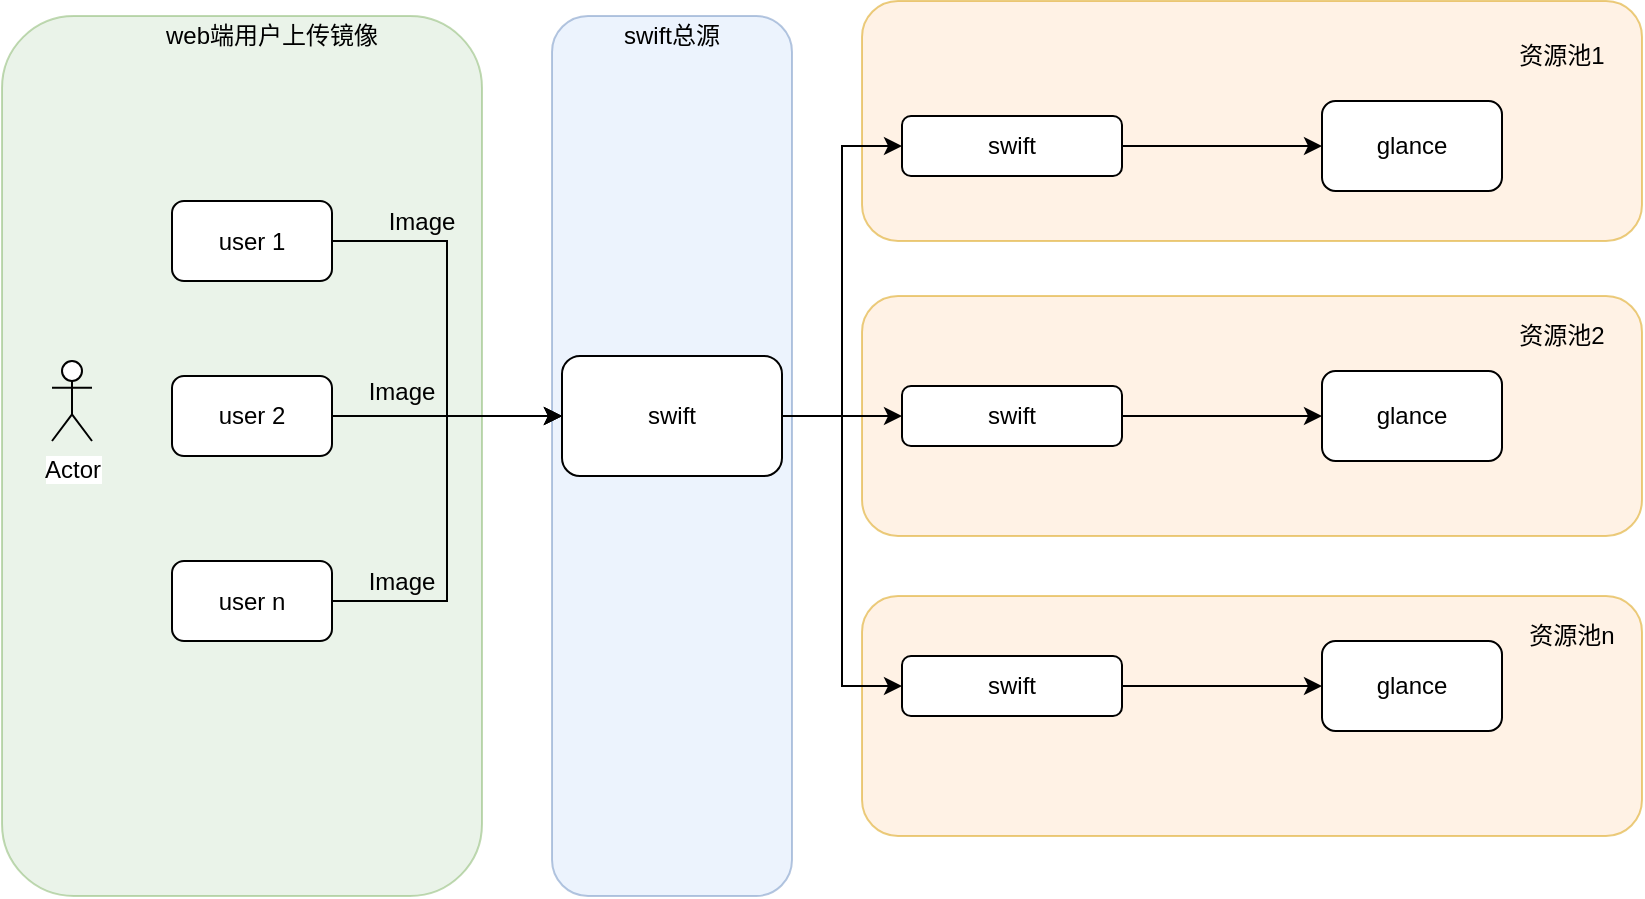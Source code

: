 <mxfile version="13.3.1" type="github"><diagram id="STsNlwWA2mU9BVxa442Y" name="第 1 页"><mxGraphModel dx="946" dy="542" grid="1" gridSize="10" guides="1" tooltips="1" connect="1" arrows="1" fold="1" page="1" pageScale="1" pageWidth="3300" pageHeight="2339" math="0" shadow="0"><root><mxCell id="0"/><mxCell id="1" parent="0"/><mxCell id="wDtJiQw_5tPMA2sHA9_4-37" value="" style="rounded=1;whiteSpace=wrap;html=1;strokeWidth=1;opacity=50;fillColor=#ffe6cc;strokeColor=#d79b00;" vertex="1" parent="1"><mxGeometry x="640" y="480" width="390" height="120" as="geometry"/></mxCell><mxCell id="wDtJiQw_5tPMA2sHA9_4-36" value="" style="rounded=1;whiteSpace=wrap;html=1;strokeWidth=1;opacity=50;fillColor=#ffe6cc;strokeColor=#d79b00;" vertex="1" parent="1"><mxGeometry x="640" y="330" width="390" height="120" as="geometry"/></mxCell><mxCell id="wDtJiQw_5tPMA2sHA9_4-26" value="" style="rounded=1;whiteSpace=wrap;html=1;strokeWidth=1;opacity=50;fillColor=#ffe6cc;strokeColor=#d79b00;" vertex="1" parent="1"><mxGeometry x="640" y="182.5" width="390" height="120" as="geometry"/></mxCell><mxCell id="wDtJiQw_5tPMA2sHA9_4-24" value="" style="rounded=1;whiteSpace=wrap;html=1;strokeWidth=1;opacity=50;fillColor=#dae8fc;strokeColor=#6c8ebf;" vertex="1" parent="1"><mxGeometry x="485" y="190" width="120" height="440" as="geometry"/></mxCell><mxCell id="wDtJiQw_5tPMA2sHA9_4-20" value="" style="rounded=1;whiteSpace=wrap;html=1;opacity=50;fillColor=#d5e8d4;strokeColor=#82b366;" vertex="1" parent="1"><mxGeometry x="210" y="190" width="240" height="440" as="geometry"/></mxCell><mxCell id="wDtJiQw_5tPMA2sHA9_4-12" style="edgeStyle=orthogonalEdgeStyle;rounded=0;orthogonalLoop=1;jettySize=auto;html=1;entryX=0;entryY=0.5;entryDx=0;entryDy=0;" edge="1" parent="1" source="wDtJiQw_5tPMA2sHA9_4-1" target="wDtJiQw_5tPMA2sHA9_4-9"><mxGeometry relative="1" as="geometry"/></mxCell><mxCell id="wDtJiQw_5tPMA2sHA9_4-13" style="edgeStyle=orthogonalEdgeStyle;rounded=0;orthogonalLoop=1;jettySize=auto;html=1;entryX=0;entryY=0.5;entryDx=0;entryDy=0;" edge="1" parent="1" source="wDtJiQw_5tPMA2sHA9_4-1" target="wDtJiQw_5tPMA2sHA9_4-10"><mxGeometry relative="1" as="geometry"/></mxCell><mxCell id="wDtJiQw_5tPMA2sHA9_4-14" style="edgeStyle=orthogonalEdgeStyle;rounded=0;orthogonalLoop=1;jettySize=auto;html=1;entryX=0;entryY=0.5;entryDx=0;entryDy=0;" edge="1" parent="1" source="wDtJiQw_5tPMA2sHA9_4-1" target="wDtJiQw_5tPMA2sHA9_4-11"><mxGeometry relative="1" as="geometry"/></mxCell><mxCell id="wDtJiQw_5tPMA2sHA9_4-1" value="swift" style="rounded=1;whiteSpace=wrap;html=1;" vertex="1" parent="1"><mxGeometry x="490" y="360" width="110" height="60" as="geometry"/></mxCell><mxCell id="wDtJiQw_5tPMA2sHA9_4-5" style="edgeStyle=orthogonalEdgeStyle;rounded=0;orthogonalLoop=1;jettySize=auto;html=1;entryX=0;entryY=0.5;entryDx=0;entryDy=0;" edge="1" parent="1" source="wDtJiQw_5tPMA2sHA9_4-2" target="wDtJiQw_5tPMA2sHA9_4-1"><mxGeometry relative="1" as="geometry"><mxPoint x="455" y="392.5" as="targetPoint"/></mxGeometry></mxCell><mxCell id="wDtJiQw_5tPMA2sHA9_4-2" value="user 1" style="rounded=1;whiteSpace=wrap;html=1;" vertex="1" parent="1"><mxGeometry x="295" y="282.5" width="80" height="40" as="geometry"/></mxCell><mxCell id="wDtJiQw_5tPMA2sHA9_4-6" style="edgeStyle=orthogonalEdgeStyle;rounded=0;orthogonalLoop=1;jettySize=auto;html=1;entryX=0;entryY=0.5;entryDx=0;entryDy=0;" edge="1" parent="1" source="wDtJiQw_5tPMA2sHA9_4-3" target="wDtJiQw_5tPMA2sHA9_4-1"><mxGeometry relative="1" as="geometry"><mxPoint x="455" y="392.5" as="targetPoint"/></mxGeometry></mxCell><mxCell id="wDtJiQw_5tPMA2sHA9_4-3" value="user 2" style="rounded=1;whiteSpace=wrap;html=1;" vertex="1" parent="1"><mxGeometry x="295" y="370" width="80" height="40" as="geometry"/></mxCell><mxCell id="wDtJiQw_5tPMA2sHA9_4-8" style="edgeStyle=orthogonalEdgeStyle;rounded=0;orthogonalLoop=1;jettySize=auto;html=1;entryX=0;entryY=0.5;entryDx=0;entryDy=0;" edge="1" parent="1" source="wDtJiQw_5tPMA2sHA9_4-4" target="wDtJiQw_5tPMA2sHA9_4-1"><mxGeometry relative="1" as="geometry"><mxPoint x="455" y="392.5" as="targetPoint"/></mxGeometry></mxCell><mxCell id="wDtJiQw_5tPMA2sHA9_4-4" value="user n" style="rounded=1;whiteSpace=wrap;html=1;" vertex="1" parent="1"><mxGeometry x="295" y="462.5" width="80" height="40" as="geometry"/></mxCell><mxCell id="wDtJiQw_5tPMA2sHA9_4-28" style="edgeStyle=orthogonalEdgeStyle;rounded=0;orthogonalLoop=1;jettySize=auto;html=1;entryX=0;entryY=0.5;entryDx=0;entryDy=0;" edge="1" parent="1" source="wDtJiQw_5tPMA2sHA9_4-9" target="wDtJiQw_5tPMA2sHA9_4-15"><mxGeometry relative="1" as="geometry"/></mxCell><mxCell id="wDtJiQw_5tPMA2sHA9_4-9" value="swift" style="rounded=1;whiteSpace=wrap;html=1;" vertex="1" parent="1"><mxGeometry x="660" y="240" width="110" height="30" as="geometry"/></mxCell><mxCell id="wDtJiQw_5tPMA2sHA9_4-29" style="edgeStyle=orthogonalEdgeStyle;rounded=0;orthogonalLoop=1;jettySize=auto;html=1;entryX=0;entryY=0.5;entryDx=0;entryDy=0;" edge="1" parent="1" source="wDtJiQw_5tPMA2sHA9_4-10" target="wDtJiQw_5tPMA2sHA9_4-16"><mxGeometry relative="1" as="geometry"/></mxCell><mxCell id="wDtJiQw_5tPMA2sHA9_4-10" value="swift" style="rounded=1;whiteSpace=wrap;html=1;" vertex="1" parent="1"><mxGeometry x="660" y="375" width="110" height="30" as="geometry"/></mxCell><mxCell id="wDtJiQw_5tPMA2sHA9_4-30" style="edgeStyle=orthogonalEdgeStyle;rounded=0;orthogonalLoop=1;jettySize=auto;html=1;entryX=0;entryY=0.5;entryDx=0;entryDy=0;" edge="1" parent="1" source="wDtJiQw_5tPMA2sHA9_4-11" target="wDtJiQw_5tPMA2sHA9_4-17"><mxGeometry relative="1" as="geometry"/></mxCell><mxCell id="wDtJiQw_5tPMA2sHA9_4-11" value="swift" style="rounded=1;whiteSpace=wrap;html=1;" vertex="1" parent="1"><mxGeometry x="660" y="510" width="110" height="30" as="geometry"/></mxCell><mxCell id="wDtJiQw_5tPMA2sHA9_4-15" value="glance" style="rounded=1;whiteSpace=wrap;html=1;" vertex="1" parent="1"><mxGeometry x="870" y="232.5" width="90" height="45" as="geometry"/></mxCell><mxCell id="wDtJiQw_5tPMA2sHA9_4-16" value="glance" style="rounded=1;whiteSpace=wrap;html=1;" vertex="1" parent="1"><mxGeometry x="870" y="367.5" width="90" height="45" as="geometry"/></mxCell><mxCell id="wDtJiQw_5tPMA2sHA9_4-17" value="glance" style="rounded=1;whiteSpace=wrap;html=1;" vertex="1" parent="1"><mxGeometry x="870" y="502.5" width="90" height="45" as="geometry"/></mxCell><mxCell id="wDtJiQw_5tPMA2sHA9_4-19" value="Actor" style="shape=umlActor;verticalLabelPosition=bottom;labelBackgroundColor=#ffffff;verticalAlign=top;html=1;outlineConnect=0;" vertex="1" parent="1"><mxGeometry x="235" y="362.5" width="20" height="40" as="geometry"/></mxCell><mxCell id="wDtJiQw_5tPMA2sHA9_4-21" value="web端用户上传镜像" style="text;html=1;strokeColor=none;fillColor=none;align=center;verticalAlign=middle;whiteSpace=wrap;rounded=0;opacity=30;" vertex="1" parent="1"><mxGeometry x="280" y="190" width="130" height="20" as="geometry"/></mxCell><mxCell id="wDtJiQw_5tPMA2sHA9_4-25" value="swift总源" style="text;html=1;strokeColor=none;fillColor=none;align=center;verticalAlign=middle;whiteSpace=wrap;rounded=0;opacity=50;" vertex="1" parent="1"><mxGeometry x="510" y="190" width="70" height="20" as="geometry"/></mxCell><mxCell id="wDtJiQw_5tPMA2sHA9_4-27" value="资源池1" style="text;html=1;strokeColor=none;fillColor=none;align=center;verticalAlign=middle;whiteSpace=wrap;rounded=0;opacity=50;" vertex="1" parent="1"><mxGeometry x="960" y="200" width="60" height="20" as="geometry"/></mxCell><mxCell id="wDtJiQw_5tPMA2sHA9_4-31" value="Image" style="text;html=1;strokeColor=none;fillColor=none;align=center;verticalAlign=middle;whiteSpace=wrap;rounded=0;opacity=50;" vertex="1" parent="1"><mxGeometry x="400" y="282.5" width="40" height="20" as="geometry"/></mxCell><mxCell id="wDtJiQw_5tPMA2sHA9_4-34" value="Image" style="text;html=1;strokeColor=none;fillColor=none;align=center;verticalAlign=middle;whiteSpace=wrap;rounded=0;opacity=50;" vertex="1" parent="1"><mxGeometry x="390" y="367.5" width="40" height="20" as="geometry"/></mxCell><mxCell id="wDtJiQw_5tPMA2sHA9_4-35" value="Image" style="text;html=1;strokeColor=none;fillColor=none;align=center;verticalAlign=middle;whiteSpace=wrap;rounded=0;opacity=50;" vertex="1" parent="1"><mxGeometry x="390" y="462.5" width="40" height="20" as="geometry"/></mxCell><mxCell id="wDtJiQw_5tPMA2sHA9_4-38" value="资源池2" style="text;html=1;strokeColor=none;fillColor=none;align=center;verticalAlign=middle;whiteSpace=wrap;rounded=0;opacity=50;" vertex="1" parent="1"><mxGeometry x="960" y="340" width="60" height="20" as="geometry"/></mxCell><mxCell id="wDtJiQw_5tPMA2sHA9_4-39" value="资源池n" style="text;html=1;strokeColor=none;fillColor=none;align=center;verticalAlign=middle;whiteSpace=wrap;rounded=0;opacity=50;" vertex="1" parent="1"><mxGeometry x="970" y="490" width="50" height="20" as="geometry"/></mxCell></root></mxGraphModel></diagram></mxfile>